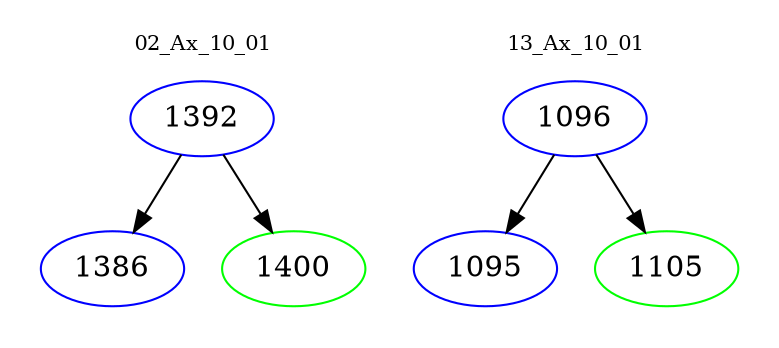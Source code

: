 digraph{
subgraph cluster_0 {
color = white
label = "02_Ax_10_01";
fontsize=10;
T0_1392 [label="1392", color="blue"]
T0_1392 -> T0_1386 [color="black"]
T0_1386 [label="1386", color="blue"]
T0_1392 -> T0_1400 [color="black"]
T0_1400 [label="1400", color="green"]
}
subgraph cluster_1 {
color = white
label = "13_Ax_10_01";
fontsize=10;
T1_1096 [label="1096", color="blue"]
T1_1096 -> T1_1095 [color="black"]
T1_1095 [label="1095", color="blue"]
T1_1096 -> T1_1105 [color="black"]
T1_1105 [label="1105", color="green"]
}
}
